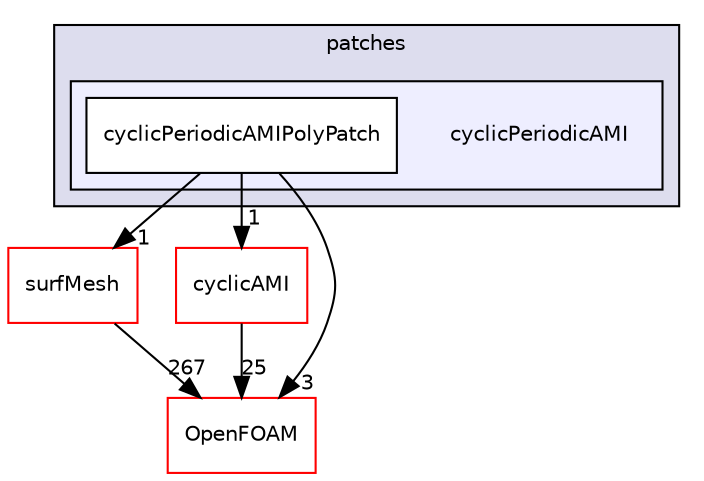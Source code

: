 digraph "src/meshTools/AMIInterpolation/patches/cyclicPeriodicAMI" {
  bgcolor=transparent;
  compound=true
  node [ fontsize="10", fontname="Helvetica"];
  edge [ labelfontsize="10", labelfontname="Helvetica"];
  subgraph clusterdir_e48036504f77ea988a54ffba425a88d8 {
    graph [ bgcolor="#ddddee", pencolor="black", label="patches" fontname="Helvetica", fontsize="10", URL="dir_e48036504f77ea988a54ffba425a88d8.html"]
  subgraph clusterdir_d0cabc02d0aba85747502d3d40c03977 {
    graph [ bgcolor="#eeeeff", pencolor="black", label="" URL="dir_d0cabc02d0aba85747502d3d40c03977.html"];
    dir_d0cabc02d0aba85747502d3d40c03977 [shape=plaintext label="cyclicPeriodicAMI"];
    dir_fae61ceac54725e73ce39e051013d10f [shape=box label="cyclicPeriodicAMIPolyPatch" color="black" fillcolor="white" style="filled" URL="dir_fae61ceac54725e73ce39e051013d10f.html"];
  }
  }
  dir_0a88fe22feb23ce5f078a04a1df67721 [shape=box label="surfMesh" color="red" URL="dir_0a88fe22feb23ce5f078a04a1df67721.html"];
  dir_cd74d29a05e94118a5acdbfd55a576bf [shape=box label="cyclicAMI" color="red" URL="dir_cd74d29a05e94118a5acdbfd55a576bf.html"];
  dir_c5473ff19b20e6ec4dfe5c310b3778a8 [shape=box label="OpenFOAM" color="red" URL="dir_c5473ff19b20e6ec4dfe5c310b3778a8.html"];
  dir_0a88fe22feb23ce5f078a04a1df67721->dir_c5473ff19b20e6ec4dfe5c310b3778a8 [headlabel="267", labeldistance=1.5 headhref="dir_003623_002151.html"];
  dir_fae61ceac54725e73ce39e051013d10f->dir_0a88fe22feb23ce5f078a04a1df67721 [headlabel="1", labeldistance=1.5 headhref="dir_001983_003623.html"];
  dir_fae61ceac54725e73ce39e051013d10f->dir_cd74d29a05e94118a5acdbfd55a576bf [headlabel="1", labeldistance=1.5 headhref="dir_001983_001977.html"];
  dir_fae61ceac54725e73ce39e051013d10f->dir_c5473ff19b20e6ec4dfe5c310b3778a8 [headlabel="3", labeldistance=1.5 headhref="dir_001983_002151.html"];
  dir_cd74d29a05e94118a5acdbfd55a576bf->dir_c5473ff19b20e6ec4dfe5c310b3778a8 [headlabel="25", labeldistance=1.5 headhref="dir_001977_002151.html"];
}
